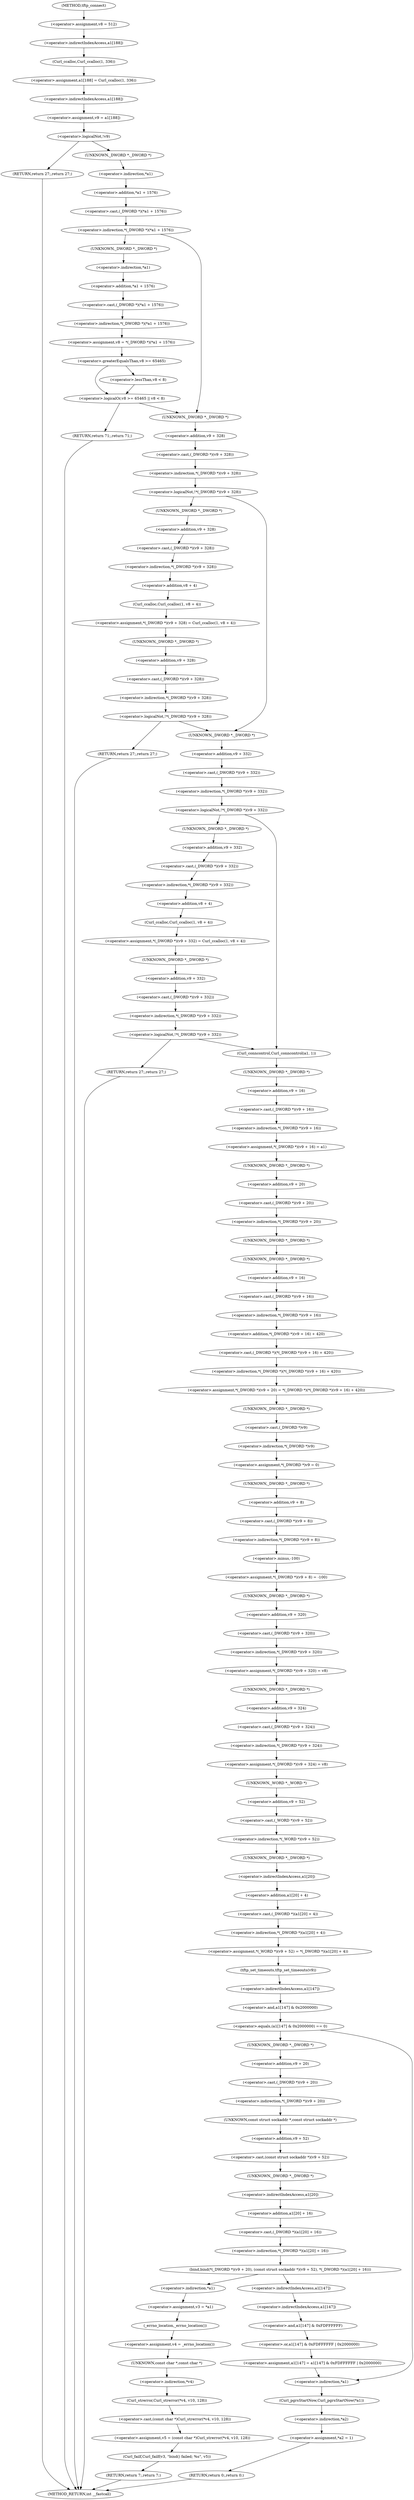 digraph tftp_connect {  
"1000117" [label = "(<operator>.assignment,v8 = 512)" ]
"1000120" [label = "(<operator>.assignment,a1[188] = Curl_ccalloc(1, 336))" ]
"1000121" [label = "(<operator>.indirectIndexAccess,a1[188])" ]
"1000124" [label = "(Curl_ccalloc,Curl_ccalloc(1, 336))" ]
"1000127" [label = "(<operator>.assignment,v9 = a1[188])" ]
"1000129" [label = "(<operator>.indirectIndexAccess,a1[188])" ]
"1000133" [label = "(<operator>.logicalNot,!v9)" ]
"1000135" [label = "(RETURN,return 27;,return 27;)" ]
"1000138" [label = "(<operator>.indirection,*(_DWORD *)(*a1 + 1576))" ]
"1000139" [label = "(<operator>.cast,(_DWORD *)(*a1 + 1576))" ]
"1000140" [label = "(UNKNOWN,_DWORD *,_DWORD *)" ]
"1000141" [label = "(<operator>.addition,*a1 + 1576)" ]
"1000142" [label = "(<operator>.indirection,*a1)" ]
"1000146" [label = "(<operator>.assignment,v8 = *(_DWORD *)(*a1 + 1576))" ]
"1000148" [label = "(<operator>.indirection,*(_DWORD *)(*a1 + 1576))" ]
"1000149" [label = "(<operator>.cast,(_DWORD *)(*a1 + 1576))" ]
"1000150" [label = "(UNKNOWN,_DWORD *,_DWORD *)" ]
"1000151" [label = "(<operator>.addition,*a1 + 1576)" ]
"1000152" [label = "(<operator>.indirection,*a1)" ]
"1000156" [label = "(<operator>.logicalOr,v8 >= 65465 || v8 < 8)" ]
"1000157" [label = "(<operator>.greaterEqualsThan,v8 >= 65465)" ]
"1000160" [label = "(<operator>.lessThan,v8 < 8)" ]
"1000163" [label = "(RETURN,return 71;,return 71;)" ]
"1000166" [label = "(<operator>.logicalNot,!*(_DWORD *)(v9 + 328))" ]
"1000167" [label = "(<operator>.indirection,*(_DWORD *)(v9 + 328))" ]
"1000168" [label = "(<operator>.cast,(_DWORD *)(v9 + 328))" ]
"1000169" [label = "(UNKNOWN,_DWORD *,_DWORD *)" ]
"1000170" [label = "(<operator>.addition,v9 + 328)" ]
"1000174" [label = "(<operator>.assignment,*(_DWORD *)(v9 + 328) = Curl_ccalloc(1, v8 + 4))" ]
"1000175" [label = "(<operator>.indirection,*(_DWORD *)(v9 + 328))" ]
"1000176" [label = "(<operator>.cast,(_DWORD *)(v9 + 328))" ]
"1000177" [label = "(UNKNOWN,_DWORD *,_DWORD *)" ]
"1000178" [label = "(<operator>.addition,v9 + 328)" ]
"1000181" [label = "(Curl_ccalloc,Curl_ccalloc(1, v8 + 4))" ]
"1000183" [label = "(<operator>.addition,v8 + 4)" ]
"1000187" [label = "(<operator>.logicalNot,!*(_DWORD *)(v9 + 328))" ]
"1000188" [label = "(<operator>.indirection,*(_DWORD *)(v9 + 328))" ]
"1000189" [label = "(<operator>.cast,(_DWORD *)(v9 + 328))" ]
"1000190" [label = "(UNKNOWN,_DWORD *,_DWORD *)" ]
"1000191" [label = "(<operator>.addition,v9 + 328)" ]
"1000194" [label = "(RETURN,return 27;,return 27;)" ]
"1000197" [label = "(<operator>.logicalNot,!*(_DWORD *)(v9 + 332))" ]
"1000198" [label = "(<operator>.indirection,*(_DWORD *)(v9 + 332))" ]
"1000199" [label = "(<operator>.cast,(_DWORD *)(v9 + 332))" ]
"1000200" [label = "(UNKNOWN,_DWORD *,_DWORD *)" ]
"1000201" [label = "(<operator>.addition,v9 + 332)" ]
"1000205" [label = "(<operator>.assignment,*(_DWORD *)(v9 + 332) = Curl_ccalloc(1, v8 + 4))" ]
"1000206" [label = "(<operator>.indirection,*(_DWORD *)(v9 + 332))" ]
"1000207" [label = "(<operator>.cast,(_DWORD *)(v9 + 332))" ]
"1000208" [label = "(UNKNOWN,_DWORD *,_DWORD *)" ]
"1000209" [label = "(<operator>.addition,v9 + 332)" ]
"1000212" [label = "(Curl_ccalloc,Curl_ccalloc(1, v8 + 4))" ]
"1000214" [label = "(<operator>.addition,v8 + 4)" ]
"1000218" [label = "(<operator>.logicalNot,!*(_DWORD *)(v9 + 332))" ]
"1000219" [label = "(<operator>.indirection,*(_DWORD *)(v9 + 332))" ]
"1000220" [label = "(<operator>.cast,(_DWORD *)(v9 + 332))" ]
"1000221" [label = "(UNKNOWN,_DWORD *,_DWORD *)" ]
"1000222" [label = "(<operator>.addition,v9 + 332)" ]
"1000225" [label = "(RETURN,return 27;,return 27;)" ]
"1000227" [label = "(Curl_conncontrol,Curl_conncontrol(a1, 1))" ]
"1000230" [label = "(<operator>.assignment,*(_DWORD *)(v9 + 16) = a1)" ]
"1000231" [label = "(<operator>.indirection,*(_DWORD *)(v9 + 16))" ]
"1000232" [label = "(<operator>.cast,(_DWORD *)(v9 + 16))" ]
"1000233" [label = "(UNKNOWN,_DWORD *,_DWORD *)" ]
"1000234" [label = "(<operator>.addition,v9 + 16)" ]
"1000238" [label = "(<operator>.assignment,*(_DWORD *)(v9 + 20) = *(_DWORD *)(*(_DWORD *)(v9 + 16) + 420))" ]
"1000239" [label = "(<operator>.indirection,*(_DWORD *)(v9 + 20))" ]
"1000240" [label = "(<operator>.cast,(_DWORD *)(v9 + 20))" ]
"1000241" [label = "(UNKNOWN,_DWORD *,_DWORD *)" ]
"1000242" [label = "(<operator>.addition,v9 + 20)" ]
"1000245" [label = "(<operator>.indirection,*(_DWORD *)(*(_DWORD *)(v9 + 16) + 420))" ]
"1000246" [label = "(<operator>.cast,(_DWORD *)(*(_DWORD *)(v9 + 16) + 420))" ]
"1000247" [label = "(UNKNOWN,_DWORD *,_DWORD *)" ]
"1000248" [label = "(<operator>.addition,*(_DWORD *)(v9 + 16) + 420)" ]
"1000249" [label = "(<operator>.indirection,*(_DWORD *)(v9 + 16))" ]
"1000250" [label = "(<operator>.cast,(_DWORD *)(v9 + 16))" ]
"1000251" [label = "(UNKNOWN,_DWORD *,_DWORD *)" ]
"1000252" [label = "(<operator>.addition,v9 + 16)" ]
"1000256" [label = "(<operator>.assignment,*(_DWORD *)v9 = 0)" ]
"1000257" [label = "(<operator>.indirection,*(_DWORD *)v9)" ]
"1000258" [label = "(<operator>.cast,(_DWORD *)v9)" ]
"1000259" [label = "(UNKNOWN,_DWORD *,_DWORD *)" ]
"1000262" [label = "(<operator>.assignment,*(_DWORD *)(v9 + 8) = -100)" ]
"1000263" [label = "(<operator>.indirection,*(_DWORD *)(v9 + 8))" ]
"1000264" [label = "(<operator>.cast,(_DWORD *)(v9 + 8))" ]
"1000265" [label = "(UNKNOWN,_DWORD *,_DWORD *)" ]
"1000266" [label = "(<operator>.addition,v9 + 8)" ]
"1000269" [label = "(<operator>.minus,-100)" ]
"1000271" [label = "(<operator>.assignment,*(_DWORD *)(v9 + 320) = v8)" ]
"1000272" [label = "(<operator>.indirection,*(_DWORD *)(v9 + 320))" ]
"1000273" [label = "(<operator>.cast,(_DWORD *)(v9 + 320))" ]
"1000274" [label = "(UNKNOWN,_DWORD *,_DWORD *)" ]
"1000275" [label = "(<operator>.addition,v9 + 320)" ]
"1000279" [label = "(<operator>.assignment,*(_DWORD *)(v9 + 324) = v8)" ]
"1000280" [label = "(<operator>.indirection,*(_DWORD *)(v9 + 324))" ]
"1000281" [label = "(<operator>.cast,(_DWORD *)(v9 + 324))" ]
"1000282" [label = "(UNKNOWN,_DWORD *,_DWORD *)" ]
"1000283" [label = "(<operator>.addition,v9 + 324)" ]
"1000287" [label = "(<operator>.assignment,*(_WORD *)(v9 + 52) = *(_DWORD *)(a1[20] + 4))" ]
"1000288" [label = "(<operator>.indirection,*(_WORD *)(v9 + 52))" ]
"1000289" [label = "(<operator>.cast,(_WORD *)(v9 + 52))" ]
"1000290" [label = "(UNKNOWN,_WORD *,_WORD *)" ]
"1000291" [label = "(<operator>.addition,v9 + 52)" ]
"1000294" [label = "(<operator>.indirection,*(_DWORD *)(a1[20] + 4))" ]
"1000295" [label = "(<operator>.cast,(_DWORD *)(a1[20] + 4))" ]
"1000296" [label = "(UNKNOWN,_DWORD *,_DWORD *)" ]
"1000297" [label = "(<operator>.addition,a1[20] + 4)" ]
"1000298" [label = "(<operator>.indirectIndexAccess,a1[20])" ]
"1000302" [label = "(tftp_set_timeouts,tftp_set_timeouts(v9))" ]
"1000305" [label = "(<operator>.equals,(a1[147] & 0x2000000) == 0)" ]
"1000306" [label = "(<operator>.and,a1[147] & 0x2000000)" ]
"1000307" [label = "(<operator>.indirectIndexAccess,a1[147])" ]
"1000314" [label = "(bind,bind(*(_DWORD *)(v9 + 20), (const struct sockaddr *)(v9 + 52), *(_DWORD *)(a1[20] + 16)))" ]
"1000315" [label = "(<operator>.indirection,*(_DWORD *)(v9 + 20))" ]
"1000316" [label = "(<operator>.cast,(_DWORD *)(v9 + 20))" ]
"1000317" [label = "(UNKNOWN,_DWORD *,_DWORD *)" ]
"1000318" [label = "(<operator>.addition,v9 + 20)" ]
"1000321" [label = "(<operator>.cast,(const struct sockaddr *)(v9 + 52))" ]
"1000322" [label = "(UNKNOWN,const struct sockaddr *,const struct sockaddr *)" ]
"1000323" [label = "(<operator>.addition,v9 + 52)" ]
"1000326" [label = "(<operator>.indirection,*(_DWORD *)(a1[20] + 16))" ]
"1000327" [label = "(<operator>.cast,(_DWORD *)(a1[20] + 16))" ]
"1000328" [label = "(UNKNOWN,_DWORD *,_DWORD *)" ]
"1000329" [label = "(<operator>.addition,a1[20] + 16)" ]
"1000330" [label = "(<operator>.indirectIndexAccess,a1[20])" ]
"1000335" [label = "(<operator>.assignment,v3 = *a1)" ]
"1000337" [label = "(<operator>.indirection,*a1)" ]
"1000339" [label = "(<operator>.assignment,v4 = _errno_location())" ]
"1000341" [label = "(_errno_location,_errno_location())" ]
"1000342" [label = "(<operator>.assignment,v5 = (const char *)Curl_strerror(*v4, v10, 128))" ]
"1000344" [label = "(<operator>.cast,(const char *)Curl_strerror(*v4, v10, 128))" ]
"1000345" [label = "(UNKNOWN,const char *,const char *)" ]
"1000346" [label = "(Curl_strerror,Curl_strerror(*v4, v10, 128))" ]
"1000347" [label = "(<operator>.indirection,*v4)" ]
"1000351" [label = "(Curl_failf,Curl_failf(v3, \"bind() failed; %s\", v5))" ]
"1000355" [label = "(RETURN,return 7;,return 7;)" ]
"1000357" [label = "(<operator>.assignment,a1[147] = a1[147] & 0xFDFFFFFF | 0x2000000)" ]
"1000358" [label = "(<operator>.indirectIndexAccess,a1[147])" ]
"1000361" [label = "(<operator>.or,a1[147] & 0xFDFFFFFF | 0x2000000)" ]
"1000362" [label = "(<operator>.and,a1[147] & 0xFDFFFFFF)" ]
"1000363" [label = "(<operator>.indirectIndexAccess,a1[147])" ]
"1000368" [label = "(Curl_pgrsStartNow,Curl_pgrsStartNow(*a1))" ]
"1000369" [label = "(<operator>.indirection,*a1)" ]
"1000371" [label = "(<operator>.assignment,*a2 = 1)" ]
"1000372" [label = "(<operator>.indirection,*a2)" ]
"1000375" [label = "(RETURN,return 0;,return 0;)" ]
"1000107" [label = "(METHOD,tftp_connect)" ]
"1000377" [label = "(METHOD_RETURN,int __fastcall)" ]
  "1000117" -> "1000121" 
  "1000120" -> "1000129" 
  "1000121" -> "1000124" 
  "1000124" -> "1000120" 
  "1000127" -> "1000133" 
  "1000129" -> "1000127" 
  "1000133" -> "1000140" 
  "1000133" -> "1000135" 
  "1000135" -> "1000377" 
  "1000138" -> "1000169" 
  "1000138" -> "1000150" 
  "1000139" -> "1000138" 
  "1000140" -> "1000142" 
  "1000141" -> "1000139" 
  "1000142" -> "1000141" 
  "1000146" -> "1000157" 
  "1000148" -> "1000146" 
  "1000149" -> "1000148" 
  "1000150" -> "1000152" 
  "1000151" -> "1000149" 
  "1000152" -> "1000151" 
  "1000156" -> "1000169" 
  "1000156" -> "1000163" 
  "1000157" -> "1000156" 
  "1000157" -> "1000160" 
  "1000160" -> "1000156" 
  "1000163" -> "1000377" 
  "1000166" -> "1000177" 
  "1000166" -> "1000200" 
  "1000167" -> "1000166" 
  "1000168" -> "1000167" 
  "1000169" -> "1000170" 
  "1000170" -> "1000168" 
  "1000174" -> "1000190" 
  "1000175" -> "1000183" 
  "1000176" -> "1000175" 
  "1000177" -> "1000178" 
  "1000178" -> "1000176" 
  "1000181" -> "1000174" 
  "1000183" -> "1000181" 
  "1000187" -> "1000200" 
  "1000187" -> "1000194" 
  "1000188" -> "1000187" 
  "1000189" -> "1000188" 
  "1000190" -> "1000191" 
  "1000191" -> "1000189" 
  "1000194" -> "1000377" 
  "1000197" -> "1000208" 
  "1000197" -> "1000227" 
  "1000198" -> "1000197" 
  "1000199" -> "1000198" 
  "1000200" -> "1000201" 
  "1000201" -> "1000199" 
  "1000205" -> "1000221" 
  "1000206" -> "1000214" 
  "1000207" -> "1000206" 
  "1000208" -> "1000209" 
  "1000209" -> "1000207" 
  "1000212" -> "1000205" 
  "1000214" -> "1000212" 
  "1000218" -> "1000225" 
  "1000218" -> "1000227" 
  "1000219" -> "1000218" 
  "1000220" -> "1000219" 
  "1000221" -> "1000222" 
  "1000222" -> "1000220" 
  "1000225" -> "1000377" 
  "1000227" -> "1000233" 
  "1000230" -> "1000241" 
  "1000231" -> "1000230" 
  "1000232" -> "1000231" 
  "1000233" -> "1000234" 
  "1000234" -> "1000232" 
  "1000238" -> "1000259" 
  "1000239" -> "1000247" 
  "1000240" -> "1000239" 
  "1000241" -> "1000242" 
  "1000242" -> "1000240" 
  "1000245" -> "1000238" 
  "1000246" -> "1000245" 
  "1000247" -> "1000251" 
  "1000248" -> "1000246" 
  "1000249" -> "1000248" 
  "1000250" -> "1000249" 
  "1000251" -> "1000252" 
  "1000252" -> "1000250" 
  "1000256" -> "1000265" 
  "1000257" -> "1000256" 
  "1000258" -> "1000257" 
  "1000259" -> "1000258" 
  "1000262" -> "1000274" 
  "1000263" -> "1000269" 
  "1000264" -> "1000263" 
  "1000265" -> "1000266" 
  "1000266" -> "1000264" 
  "1000269" -> "1000262" 
  "1000271" -> "1000282" 
  "1000272" -> "1000271" 
  "1000273" -> "1000272" 
  "1000274" -> "1000275" 
  "1000275" -> "1000273" 
  "1000279" -> "1000290" 
  "1000280" -> "1000279" 
  "1000281" -> "1000280" 
  "1000282" -> "1000283" 
  "1000283" -> "1000281" 
  "1000287" -> "1000302" 
  "1000288" -> "1000296" 
  "1000289" -> "1000288" 
  "1000290" -> "1000291" 
  "1000291" -> "1000289" 
  "1000294" -> "1000287" 
  "1000295" -> "1000294" 
  "1000296" -> "1000298" 
  "1000297" -> "1000295" 
  "1000298" -> "1000297" 
  "1000302" -> "1000307" 
  "1000305" -> "1000317" 
  "1000305" -> "1000369" 
  "1000306" -> "1000305" 
  "1000307" -> "1000306" 
  "1000314" -> "1000337" 
  "1000314" -> "1000358" 
  "1000315" -> "1000322" 
  "1000316" -> "1000315" 
  "1000317" -> "1000318" 
  "1000318" -> "1000316" 
  "1000321" -> "1000328" 
  "1000322" -> "1000323" 
  "1000323" -> "1000321" 
  "1000326" -> "1000314" 
  "1000327" -> "1000326" 
  "1000328" -> "1000330" 
  "1000329" -> "1000327" 
  "1000330" -> "1000329" 
  "1000335" -> "1000341" 
  "1000337" -> "1000335" 
  "1000339" -> "1000345" 
  "1000341" -> "1000339" 
  "1000342" -> "1000351" 
  "1000344" -> "1000342" 
  "1000345" -> "1000347" 
  "1000346" -> "1000344" 
  "1000347" -> "1000346" 
  "1000351" -> "1000355" 
  "1000355" -> "1000377" 
  "1000357" -> "1000369" 
  "1000358" -> "1000363" 
  "1000361" -> "1000357" 
  "1000362" -> "1000361" 
  "1000363" -> "1000362" 
  "1000368" -> "1000372" 
  "1000369" -> "1000368" 
  "1000371" -> "1000375" 
  "1000372" -> "1000371" 
  "1000375" -> "1000377" 
  "1000107" -> "1000117" 
}
